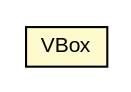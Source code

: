 #!/usr/local/bin/dot
#
# Class diagram 
# Generated by UMLGraph version 5.1 (http://www.umlgraph.org/)
#

digraph G {
	edge [fontname="arial",fontsize=10,labelfontname="arial",labelfontsize=10];
	node [fontname="arial",fontsize=10,shape=plaintext];
	nodesep=0.25;
	ranksep=0.5;
	// de.androidpit.colorthief.MMCQ.VBox
	c294 [label=<<table title="de.androidpit.colorthief.MMCQ.VBox" border="0" cellborder="1" cellspacing="0" cellpadding="2" port="p" bgcolor="lemonChiffon" href="./MMCQ.VBox.html">
		<tr><td><table border="0" cellspacing="0" cellpadding="1">
<tr><td align="center" balign="center"> VBox </td></tr>
		</table></td></tr>
		</table>>, fontname="arial", fontcolor="black", fontsize=10.0];
}

